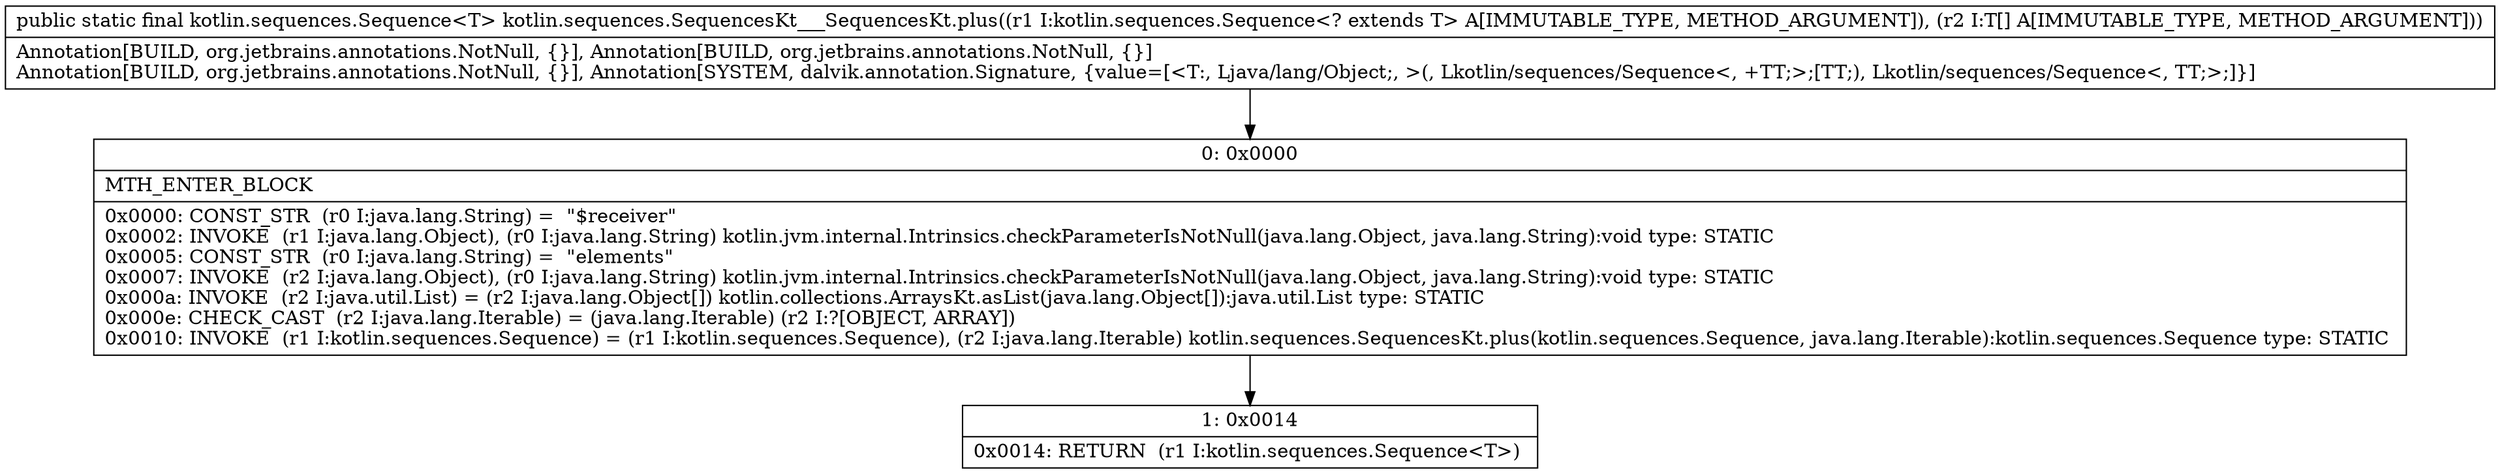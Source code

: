 digraph "CFG forkotlin.sequences.SequencesKt___SequencesKt.plus(Lkotlin\/sequences\/Sequence;[Ljava\/lang\/Object;)Lkotlin\/sequences\/Sequence;" {
Node_0 [shape=record,label="{0\:\ 0x0000|MTH_ENTER_BLOCK\l|0x0000: CONST_STR  (r0 I:java.lang.String) =  \"$receiver\" \l0x0002: INVOKE  (r1 I:java.lang.Object), (r0 I:java.lang.String) kotlin.jvm.internal.Intrinsics.checkParameterIsNotNull(java.lang.Object, java.lang.String):void type: STATIC \l0x0005: CONST_STR  (r0 I:java.lang.String) =  \"elements\" \l0x0007: INVOKE  (r2 I:java.lang.Object), (r0 I:java.lang.String) kotlin.jvm.internal.Intrinsics.checkParameterIsNotNull(java.lang.Object, java.lang.String):void type: STATIC \l0x000a: INVOKE  (r2 I:java.util.List) = (r2 I:java.lang.Object[]) kotlin.collections.ArraysKt.asList(java.lang.Object[]):java.util.List type: STATIC \l0x000e: CHECK_CAST  (r2 I:java.lang.Iterable) = (java.lang.Iterable) (r2 I:?[OBJECT, ARRAY]) \l0x0010: INVOKE  (r1 I:kotlin.sequences.Sequence) = (r1 I:kotlin.sequences.Sequence), (r2 I:java.lang.Iterable) kotlin.sequences.SequencesKt.plus(kotlin.sequences.Sequence, java.lang.Iterable):kotlin.sequences.Sequence type: STATIC \l}"];
Node_1 [shape=record,label="{1\:\ 0x0014|0x0014: RETURN  (r1 I:kotlin.sequences.Sequence\<T\>) \l}"];
MethodNode[shape=record,label="{public static final kotlin.sequences.Sequence\<T\> kotlin.sequences.SequencesKt___SequencesKt.plus((r1 I:kotlin.sequences.Sequence\<? extends T\> A[IMMUTABLE_TYPE, METHOD_ARGUMENT]), (r2 I:T[] A[IMMUTABLE_TYPE, METHOD_ARGUMENT]))  | Annotation[BUILD, org.jetbrains.annotations.NotNull, \{\}], Annotation[BUILD, org.jetbrains.annotations.NotNull, \{\}]\lAnnotation[BUILD, org.jetbrains.annotations.NotNull, \{\}], Annotation[SYSTEM, dalvik.annotation.Signature, \{value=[\<T:, Ljava\/lang\/Object;, \>(, Lkotlin\/sequences\/Sequence\<, +TT;\>;[TT;), Lkotlin\/sequences\/Sequence\<, TT;\>;]\}]\l}"];
MethodNode -> Node_0;
Node_0 -> Node_1;
}

